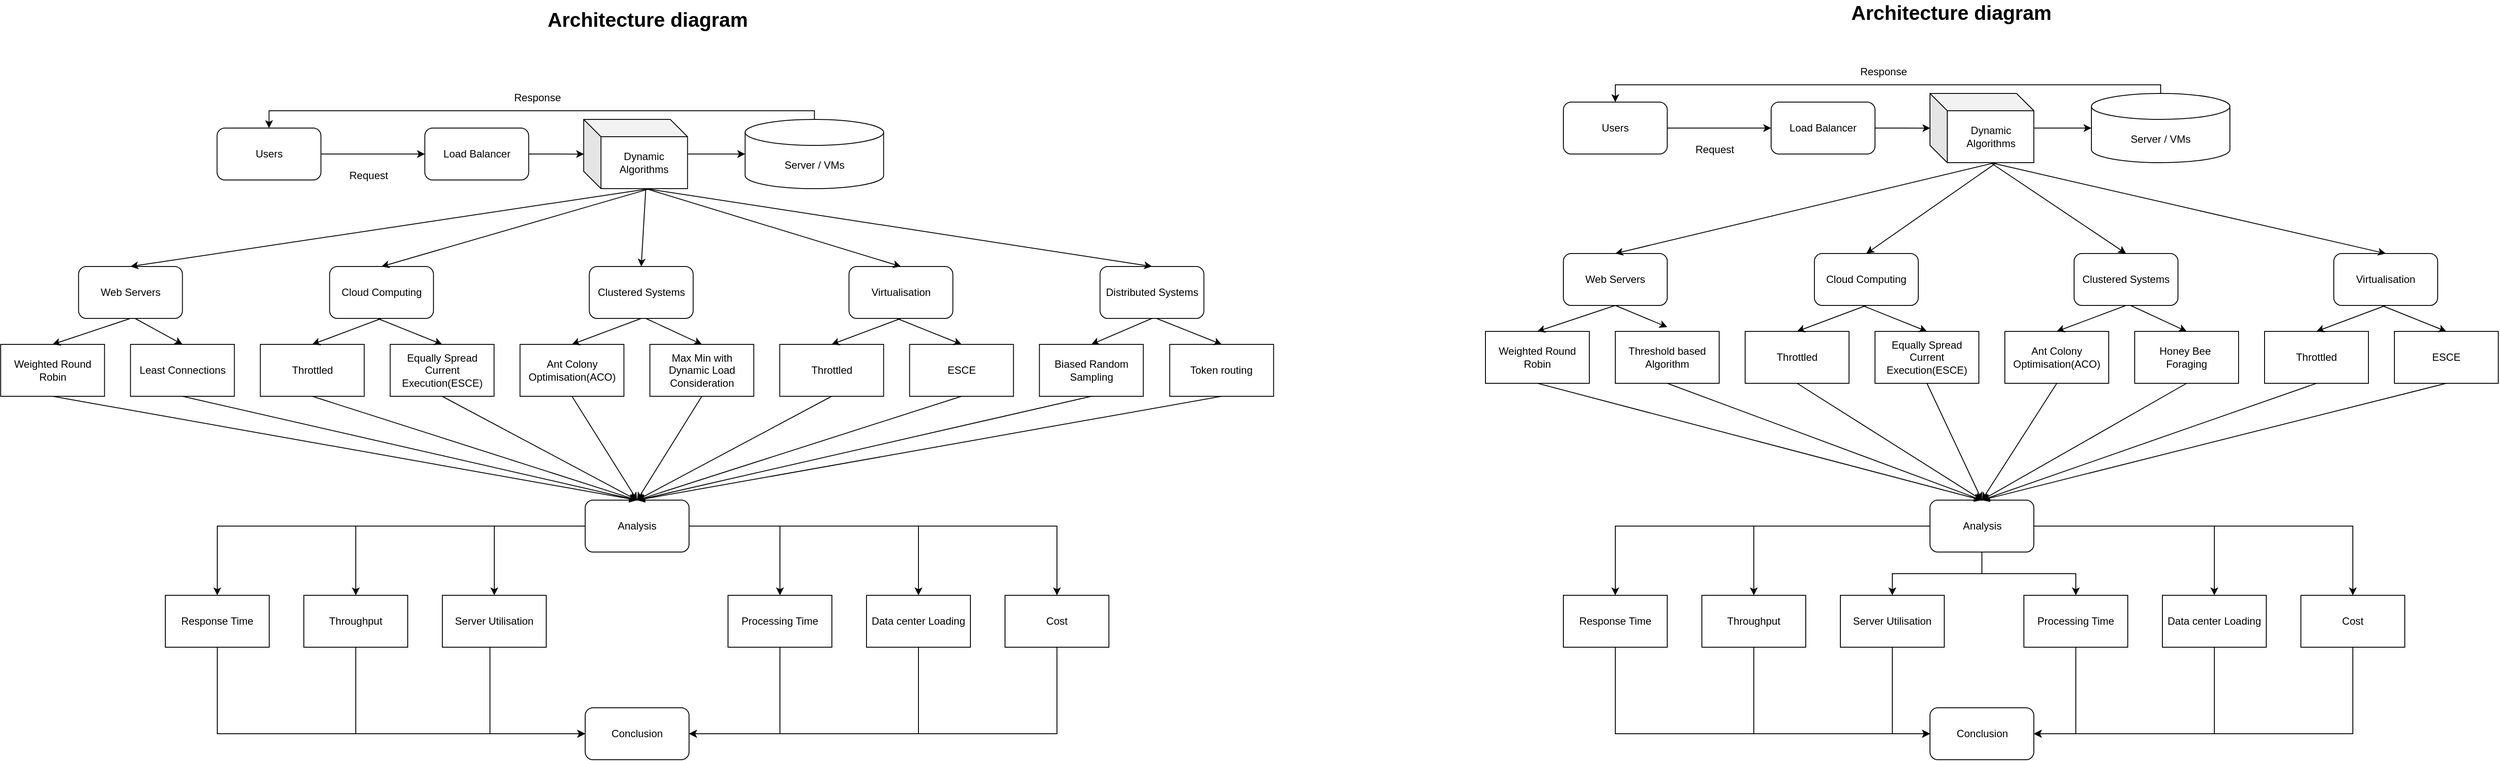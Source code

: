 <mxfile version="24.8.3">
  <diagram name="Page-1" id="WzYiXAockqKhET3a69w2">
    <mxGraphModel dx="2998" dy="2618" grid="0" gridSize="10" guides="1" tooltips="1" connect="1" arrows="1" fold="1" page="1" pageScale="1" pageWidth="827" pageHeight="1169" math="0" shadow="0">
      <root>
        <mxCell id="0" />
        <mxCell id="1" parent="0" />
        <mxCell id="MZUq7S5t8qdFrX7I3EnC-7" style="edgeStyle=orthogonalEdgeStyle;rounded=0;orthogonalLoop=1;jettySize=auto;html=1;entryX=0;entryY=0.5;entryDx=0;entryDy=0;" parent="1" source="MZUq7S5t8qdFrX7I3EnC-1" target="MZUq7S5t8qdFrX7I3EnC-2" edge="1">
          <mxGeometry relative="1" as="geometry" />
        </mxCell>
        <mxCell id="MZUq7S5t8qdFrX7I3EnC-1" value="Users" style="rounded=1;whiteSpace=wrap;html=1;" parent="1" vertex="1">
          <mxGeometry x="-35.25" y="-50" width="120" height="60" as="geometry" />
        </mxCell>
        <mxCell id="MZUq7S5t8qdFrX7I3EnC-2" value="Load Balancer" style="rounded=1;whiteSpace=wrap;html=1;" parent="1" vertex="1">
          <mxGeometry x="204.75" y="-50" width="120" height="60" as="geometry" />
        </mxCell>
        <mxCell id="MZUq7S5t8qdFrX7I3EnC-20" style="edgeStyle=orthogonalEdgeStyle;rounded=0;orthogonalLoop=1;jettySize=auto;html=1;entryX=0.5;entryY=0;entryDx=0;entryDy=0;" parent="1" source="MZUq7S5t8qdFrX7I3EnC-10" target="MZUq7S5t8qdFrX7I3EnC-12" edge="1">
          <mxGeometry relative="1" as="geometry" />
        </mxCell>
        <mxCell id="MZUq7S5t8qdFrX7I3EnC-21" style="edgeStyle=orthogonalEdgeStyle;rounded=0;orthogonalLoop=1;jettySize=auto;html=1;entryX=0.5;entryY=0;entryDx=0;entryDy=0;" parent="1" source="MZUq7S5t8qdFrX7I3EnC-10" target="MZUq7S5t8qdFrX7I3EnC-13" edge="1">
          <mxGeometry relative="1" as="geometry" />
        </mxCell>
        <mxCell id="MZUq7S5t8qdFrX7I3EnC-22" style="edgeStyle=orthogonalEdgeStyle;rounded=0;orthogonalLoop=1;jettySize=auto;html=1;entryX=0.5;entryY=0;entryDx=0;entryDy=0;" parent="1" source="MZUq7S5t8qdFrX7I3EnC-10" target="MZUq7S5t8qdFrX7I3EnC-14" edge="1">
          <mxGeometry relative="1" as="geometry" />
        </mxCell>
        <mxCell id="MZUq7S5t8qdFrX7I3EnC-23" style="edgeStyle=orthogonalEdgeStyle;rounded=0;orthogonalLoop=1;jettySize=auto;html=1;entryX=0.5;entryY=0;entryDx=0;entryDy=0;" parent="1" source="MZUq7S5t8qdFrX7I3EnC-10" target="MZUq7S5t8qdFrX7I3EnC-16" edge="1">
          <mxGeometry relative="1" as="geometry" />
        </mxCell>
        <mxCell id="MZUq7S5t8qdFrX7I3EnC-25" style="edgeStyle=orthogonalEdgeStyle;rounded=0;orthogonalLoop=1;jettySize=auto;html=1;entryX=0.5;entryY=0;entryDx=0;entryDy=0;" parent="1" source="MZUq7S5t8qdFrX7I3EnC-10" target="MZUq7S5t8qdFrX7I3EnC-18" edge="1">
          <mxGeometry relative="1" as="geometry" />
        </mxCell>
        <mxCell id="MZUq7S5t8qdFrX7I3EnC-26" style="edgeStyle=orthogonalEdgeStyle;rounded=0;orthogonalLoop=1;jettySize=auto;html=1;entryX=0.5;entryY=0;entryDx=0;entryDy=0;" parent="1" source="MZUq7S5t8qdFrX7I3EnC-10" target="MZUq7S5t8qdFrX7I3EnC-19" edge="1">
          <mxGeometry relative="1" as="geometry" />
        </mxCell>
        <mxCell id="MZUq7S5t8qdFrX7I3EnC-10" value="Analysis" style="rounded=1;whiteSpace=wrap;html=1;" parent="1" vertex="1">
          <mxGeometry x="390" y="380" width="120" height="60" as="geometry" />
        </mxCell>
        <mxCell id="MZUq7S5t8qdFrX7I3EnC-30" style="edgeStyle=orthogonalEdgeStyle;rounded=0;orthogonalLoop=1;jettySize=auto;html=1;entryX=0;entryY=0.5;entryDx=0;entryDy=0;" parent="1" source="MZUq7S5t8qdFrX7I3EnC-12" target="MZUq7S5t8qdFrX7I3EnC-29" edge="1">
          <mxGeometry relative="1" as="geometry">
            <Array as="points">
              <mxPoint x="-35" y="650" />
            </Array>
          </mxGeometry>
        </mxCell>
        <mxCell id="MZUq7S5t8qdFrX7I3EnC-12" value="Response Time" style="rounded=0;whiteSpace=wrap;html=1;" parent="1" vertex="1">
          <mxGeometry x="-95" y="490" width="120" height="60" as="geometry" />
        </mxCell>
        <mxCell id="MZUq7S5t8qdFrX7I3EnC-31" style="edgeStyle=orthogonalEdgeStyle;rounded=0;orthogonalLoop=1;jettySize=auto;html=1;" parent="1" source="MZUq7S5t8qdFrX7I3EnC-13" edge="1">
          <mxGeometry relative="1" as="geometry">
            <mxPoint x="390" y="650" as="targetPoint" />
            <Array as="points">
              <mxPoint x="125" y="650" />
            </Array>
          </mxGeometry>
        </mxCell>
        <mxCell id="MZUq7S5t8qdFrX7I3EnC-13" value="Throughput" style="rounded=0;whiteSpace=wrap;html=1;" parent="1" vertex="1">
          <mxGeometry x="65" y="490" width="120" height="60" as="geometry" />
        </mxCell>
        <mxCell id="MZUq7S5t8qdFrX7I3EnC-32" style="edgeStyle=orthogonalEdgeStyle;rounded=0;orthogonalLoop=1;jettySize=auto;html=1;entryX=0;entryY=0.5;entryDx=0;entryDy=0;" parent="1" source="MZUq7S5t8qdFrX7I3EnC-14" target="MZUq7S5t8qdFrX7I3EnC-29" edge="1">
          <mxGeometry relative="1" as="geometry">
            <Array as="points">
              <mxPoint x="280" y="650" />
            </Array>
          </mxGeometry>
        </mxCell>
        <mxCell id="MZUq7S5t8qdFrX7I3EnC-14" value="Server Utilisation" style="rounded=0;whiteSpace=wrap;html=1;" parent="1" vertex="1">
          <mxGeometry x="225" y="490" width="120" height="60" as="geometry" />
        </mxCell>
        <mxCell id="MZUq7S5t8qdFrX7I3EnC-34" style="edgeStyle=orthogonalEdgeStyle;rounded=0;orthogonalLoop=1;jettySize=auto;html=1;entryX=1;entryY=0.5;entryDx=0;entryDy=0;" parent="1" source="MZUq7S5t8qdFrX7I3EnC-16" target="MZUq7S5t8qdFrX7I3EnC-29" edge="1">
          <mxGeometry relative="1" as="geometry">
            <Array as="points">
              <mxPoint x="615" y="650" />
            </Array>
          </mxGeometry>
        </mxCell>
        <mxCell id="MZUq7S5t8qdFrX7I3EnC-16" value="Processing Time" style="rounded=0;whiteSpace=wrap;html=1;" parent="1" vertex="1">
          <mxGeometry x="555" y="490" width="120" height="60" as="geometry" />
        </mxCell>
        <mxCell id="MZUq7S5t8qdFrX7I3EnC-35" style="edgeStyle=orthogonalEdgeStyle;rounded=0;orthogonalLoop=1;jettySize=auto;html=1;entryX=1;entryY=0.5;entryDx=0;entryDy=0;" parent="1" source="MZUq7S5t8qdFrX7I3EnC-18" target="MZUq7S5t8qdFrX7I3EnC-29" edge="1">
          <mxGeometry relative="1" as="geometry">
            <Array as="points">
              <mxPoint x="775" y="650" />
            </Array>
          </mxGeometry>
        </mxCell>
        <mxCell id="MZUq7S5t8qdFrX7I3EnC-18" value="Data center Loading" style="rounded=0;whiteSpace=wrap;html=1;" parent="1" vertex="1">
          <mxGeometry x="715" y="490" width="120" height="60" as="geometry" />
        </mxCell>
        <mxCell id="MZUq7S5t8qdFrX7I3EnC-36" style="edgeStyle=orthogonalEdgeStyle;rounded=0;orthogonalLoop=1;jettySize=auto;html=1;entryX=1;entryY=0.5;entryDx=0;entryDy=0;" parent="1" source="MZUq7S5t8qdFrX7I3EnC-19" target="MZUq7S5t8qdFrX7I3EnC-29" edge="1">
          <mxGeometry relative="1" as="geometry">
            <Array as="points">
              <mxPoint x="935" y="650" />
            </Array>
          </mxGeometry>
        </mxCell>
        <mxCell id="MZUq7S5t8qdFrX7I3EnC-19" value="Cost" style="rounded=0;whiteSpace=wrap;html=1;" parent="1" vertex="1">
          <mxGeometry x="875" y="490" width="120" height="60" as="geometry" />
        </mxCell>
        <mxCell id="MZUq7S5t8qdFrX7I3EnC-27" value="Request" style="text;html=1;align=center;verticalAlign=middle;whiteSpace=wrap;rounded=0;" parent="1" vertex="1">
          <mxGeometry x="109.75" y="-10" width="60" height="30" as="geometry" />
        </mxCell>
        <mxCell id="MZUq7S5t8qdFrX7I3EnC-28" value="Response" style="text;html=1;align=center;verticalAlign=middle;whiteSpace=wrap;rounded=0;" parent="1" vertex="1">
          <mxGeometry x="304.75" y="-100" width="60" height="30" as="geometry" />
        </mxCell>
        <mxCell id="MZUq7S5t8qdFrX7I3EnC-29" value="Conclusion" style="rounded=1;whiteSpace=wrap;html=1;" parent="1" vertex="1">
          <mxGeometry x="390" y="620" width="120" height="60" as="geometry" />
        </mxCell>
        <mxCell id="4bEfCtakOpmso9pgQ73f-5" style="edgeStyle=orthogonalEdgeStyle;rounded=0;orthogonalLoop=1;jettySize=auto;html=1;entryX=0.5;entryY=0;entryDx=0;entryDy=0;" parent="1" source="4bEfCtakOpmso9pgQ73f-1" target="MZUq7S5t8qdFrX7I3EnC-1" edge="1">
          <mxGeometry relative="1" as="geometry">
            <Array as="points">
              <mxPoint x="654.75" y="-70" />
              <mxPoint x="24.75" y="-70" />
            </Array>
          </mxGeometry>
        </mxCell>
        <mxCell id="4bEfCtakOpmso9pgQ73f-1" value="Server / VMs" style="shape=cylinder3;whiteSpace=wrap;html=1;boundedLbl=1;backgroundOutline=1;size=15;" parent="1" vertex="1">
          <mxGeometry x="574.75" y="-60" width="160" height="80" as="geometry" />
        </mxCell>
        <mxCell id="4bEfCtakOpmso9pgQ73f-2" value="Dynamic Algorithms" style="shape=cube;whiteSpace=wrap;html=1;boundedLbl=1;backgroundOutline=1;darkOpacity=0.05;darkOpacity2=0.1;" parent="1" vertex="1">
          <mxGeometry x="388.25" y="-60" width="120" height="80" as="geometry" />
        </mxCell>
        <mxCell id="4bEfCtakOpmso9pgQ73f-3" style="edgeStyle=orthogonalEdgeStyle;rounded=0;orthogonalLoop=1;jettySize=auto;html=1;entryX=0.003;entryY=0.501;entryDx=0;entryDy=0;entryPerimeter=0;" parent="1" source="MZUq7S5t8qdFrX7I3EnC-2" target="4bEfCtakOpmso9pgQ73f-2" edge="1">
          <mxGeometry relative="1" as="geometry" />
        </mxCell>
        <mxCell id="4bEfCtakOpmso9pgQ73f-4" style="edgeStyle=orthogonalEdgeStyle;rounded=0;orthogonalLoop=1;jettySize=auto;html=1;entryX=0;entryY=0.5;entryDx=0;entryDy=0;entryPerimeter=0;" parent="1" source="4bEfCtakOpmso9pgQ73f-2" target="4bEfCtakOpmso9pgQ73f-1" edge="1">
          <mxGeometry relative="1" as="geometry" />
        </mxCell>
        <mxCell id="4bEfCtakOpmso9pgQ73f-6" value="Web Servers" style="rounded=1;whiteSpace=wrap;html=1;" parent="1" vertex="1">
          <mxGeometry x="-195.25" y="110" width="120" height="60" as="geometry" />
        </mxCell>
        <mxCell id="4bEfCtakOpmso9pgQ73f-7" value="Cloud Computing" style="rounded=1;whiteSpace=wrap;html=1;" parent="1" vertex="1">
          <mxGeometry x="94.75" y="110" width="120" height="60" as="geometry" />
        </mxCell>
        <mxCell id="4bEfCtakOpmso9pgQ73f-8" value="Weighted Round Robin" style="rounded=0;whiteSpace=wrap;html=1;" parent="1" vertex="1">
          <mxGeometry x="-285.25" y="200" width="120" height="60" as="geometry" />
        </mxCell>
        <mxCell id="4bEfCtakOpmso9pgQ73f-9" value="Least Connections" style="rounded=0;whiteSpace=wrap;html=1;" parent="1" vertex="1">
          <mxGeometry x="-135.25" y="200" width="120" height="60" as="geometry" />
        </mxCell>
        <mxCell id="4bEfCtakOpmso9pgQ73f-10" value="Throttled" style="rounded=0;whiteSpace=wrap;html=1;" parent="1" vertex="1">
          <mxGeometry x="14.75" y="200" width="120" height="60" as="geometry" />
        </mxCell>
        <mxCell id="4bEfCtakOpmso9pgQ73f-11" value="Equally Spread Current Execution(ESCE)" style="rounded=0;whiteSpace=wrap;html=1;" parent="1" vertex="1">
          <mxGeometry x="164.75" y="200" width="120" height="60" as="geometry" />
        </mxCell>
        <mxCell id="4bEfCtakOpmso9pgQ73f-12" value="Clustered Systems" style="rounded=1;whiteSpace=wrap;html=1;" parent="1" vertex="1">
          <mxGeometry x="394.75" y="110" width="120" height="60" as="geometry" />
        </mxCell>
        <mxCell id="4bEfCtakOpmso9pgQ73f-13" value="Ant Colony Optimisation(ACO)" style="rounded=0;whiteSpace=wrap;html=1;" parent="1" vertex="1">
          <mxGeometry x="314.75" y="200" width="120" height="60" as="geometry" />
        </mxCell>
        <mxCell id="4bEfCtakOpmso9pgQ73f-14" value="Max Min with Dynamic Load Consideration" style="rounded=0;whiteSpace=wrap;html=1;" parent="1" vertex="1">
          <mxGeometry x="464.75" y="200" width="120" height="60" as="geometry" />
        </mxCell>
        <mxCell id="4bEfCtakOpmso9pgQ73f-15" value="Virtualisation" style="rounded=1;whiteSpace=wrap;html=1;" parent="1" vertex="1">
          <mxGeometry x="694.75" y="110" width="120" height="60" as="geometry" />
        </mxCell>
        <mxCell id="4bEfCtakOpmso9pgQ73f-16" value="Throttled" style="rounded=0;whiteSpace=wrap;html=1;" parent="1" vertex="1">
          <mxGeometry x="614.75" y="200" width="120" height="60" as="geometry" />
        </mxCell>
        <mxCell id="4bEfCtakOpmso9pgQ73f-17" value="ESCE" style="rounded=0;whiteSpace=wrap;html=1;" parent="1" vertex="1">
          <mxGeometry x="764.75" y="200" width="120" height="60" as="geometry" />
        </mxCell>
        <mxCell id="4bEfCtakOpmso9pgQ73f-18" value="Distributed Systems" style="rounded=1;whiteSpace=wrap;html=1;" parent="1" vertex="1">
          <mxGeometry x="984.75" y="110" width="120" height="60" as="geometry" />
        </mxCell>
        <mxCell id="4bEfCtakOpmso9pgQ73f-19" value="Biased Random Sampling" style="rounded=0;whiteSpace=wrap;html=1;" parent="1" vertex="1">
          <mxGeometry x="914.75" y="200" width="120" height="60" as="geometry" />
        </mxCell>
        <mxCell id="4bEfCtakOpmso9pgQ73f-20" value="Token routing" style="rounded=0;whiteSpace=wrap;html=1;" parent="1" vertex="1">
          <mxGeometry x="1065.25" y="200" width="120" height="60" as="geometry" />
        </mxCell>
        <mxCell id="4bEfCtakOpmso9pgQ73f-21" value="" style="endArrow=classic;html=1;rounded=0;exitX=0.617;exitY=1.004;exitDx=0;exitDy=0;exitPerimeter=0;entryX=0.5;entryY=0;entryDx=0;entryDy=0;" parent="1" source="4bEfCtakOpmso9pgQ73f-2" target="4bEfCtakOpmso9pgQ73f-6" edge="1">
          <mxGeometry width="50" height="50" relative="1" as="geometry">
            <mxPoint x="530" y="450" as="sourcePoint" />
            <mxPoint x="440" y="80" as="targetPoint" />
          </mxGeometry>
        </mxCell>
        <mxCell id="4bEfCtakOpmso9pgQ73f-22" value="" style="endArrow=classic;html=1;rounded=0;exitX=0.642;exitY=0.999;exitDx=0;exitDy=0;exitPerimeter=0;entryX=0.5;entryY=0;entryDx=0;entryDy=0;" parent="1" source="4bEfCtakOpmso9pgQ73f-2" target="4bEfCtakOpmso9pgQ73f-7" edge="1">
          <mxGeometry width="50" height="50" relative="1" as="geometry">
            <mxPoint x="468" y="30" as="sourcePoint" />
            <mxPoint x="-125" y="120" as="targetPoint" />
          </mxGeometry>
        </mxCell>
        <mxCell id="4bEfCtakOpmso9pgQ73f-23" value="" style="endArrow=classic;html=1;rounded=0;entryX=0.5;entryY=0;entryDx=0;entryDy=0;" parent="1" target="4bEfCtakOpmso9pgQ73f-12" edge="1">
          <mxGeometry width="50" height="50" relative="1" as="geometry">
            <mxPoint x="460" y="20" as="sourcePoint" />
            <mxPoint x="-115" y="130" as="targetPoint" />
          </mxGeometry>
        </mxCell>
        <mxCell id="4bEfCtakOpmso9pgQ73f-24" value="" style="endArrow=classic;html=1;rounded=0;entryX=0.5;entryY=0;entryDx=0;entryDy=0;" parent="1" target="4bEfCtakOpmso9pgQ73f-15" edge="1">
          <mxGeometry width="50" height="50" relative="1" as="geometry">
            <mxPoint x="460" y="20" as="sourcePoint" />
            <mxPoint x="-105" y="140" as="targetPoint" />
          </mxGeometry>
        </mxCell>
        <mxCell id="4bEfCtakOpmso9pgQ73f-25" value="" style="endArrow=classic;html=1;rounded=0;entryX=0.5;entryY=0;entryDx=0;entryDy=0;" parent="1" target="4bEfCtakOpmso9pgQ73f-18" edge="1">
          <mxGeometry width="50" height="50" relative="1" as="geometry">
            <mxPoint x="460" y="20" as="sourcePoint" />
            <mxPoint x="-95" y="150" as="targetPoint" />
          </mxGeometry>
        </mxCell>
        <mxCell id="4bEfCtakOpmso9pgQ73f-26" value="" style="endArrow=classic;html=1;rounded=0;exitX=0.5;exitY=1;exitDx=0;exitDy=0;entryX=0.5;entryY=0;entryDx=0;entryDy=0;" parent="1" source="4bEfCtakOpmso9pgQ73f-6" target="4bEfCtakOpmso9pgQ73f-8" edge="1">
          <mxGeometry width="50" height="50" relative="1" as="geometry">
            <mxPoint x="508" y="70" as="sourcePoint" />
            <mxPoint x="-85" y="160" as="targetPoint" />
          </mxGeometry>
        </mxCell>
        <mxCell id="4bEfCtakOpmso9pgQ73f-27" value="" style="endArrow=classic;html=1;rounded=0;entryX=0.5;entryY=0;entryDx=0;entryDy=0;" parent="1" target="4bEfCtakOpmso9pgQ73f-9" edge="1">
          <mxGeometry width="50" height="50" relative="1" as="geometry">
            <mxPoint x="-130" y="170" as="sourcePoint" />
            <mxPoint x="-215" y="210" as="targetPoint" />
          </mxGeometry>
        </mxCell>
        <mxCell id="4bEfCtakOpmso9pgQ73f-28" value="" style="endArrow=classic;html=1;rounded=0;entryX=0.5;entryY=0;entryDx=0;entryDy=0;exitX=0.5;exitY=1;exitDx=0;exitDy=0;" parent="1" source="4bEfCtakOpmso9pgQ73f-7" target="4bEfCtakOpmso9pgQ73f-10" edge="1">
          <mxGeometry width="50" height="50" relative="1" as="geometry">
            <mxPoint x="-120" y="180" as="sourcePoint" />
            <mxPoint x="-65" y="210" as="targetPoint" />
          </mxGeometry>
        </mxCell>
        <mxCell id="4bEfCtakOpmso9pgQ73f-29" value="" style="endArrow=classic;html=1;rounded=0;entryX=0.5;entryY=0;entryDx=0;entryDy=0;" parent="1" target="4bEfCtakOpmso9pgQ73f-11" edge="1">
          <mxGeometry width="50" height="50" relative="1" as="geometry">
            <mxPoint x="150" y="170" as="sourcePoint" />
            <mxPoint x="-55" y="220" as="targetPoint" />
          </mxGeometry>
        </mxCell>
        <mxCell id="4bEfCtakOpmso9pgQ73f-30" value="" style="endArrow=classic;html=1;rounded=0;entryX=0.5;entryY=0;entryDx=0;entryDy=0;exitX=0.5;exitY=1;exitDx=0;exitDy=0;" parent="1" source="4bEfCtakOpmso9pgQ73f-12" target="4bEfCtakOpmso9pgQ73f-13" edge="1">
          <mxGeometry width="50" height="50" relative="1" as="geometry">
            <mxPoint x="160" y="180" as="sourcePoint" />
            <mxPoint x="235" y="210" as="targetPoint" />
          </mxGeometry>
        </mxCell>
        <mxCell id="4bEfCtakOpmso9pgQ73f-31" value="" style="endArrow=classic;html=1;rounded=0;entryX=0.5;entryY=0;entryDx=0;entryDy=0;" parent="1" target="4bEfCtakOpmso9pgQ73f-14" edge="1">
          <mxGeometry width="50" height="50" relative="1" as="geometry">
            <mxPoint x="460" y="170" as="sourcePoint" />
            <mxPoint x="385" y="210" as="targetPoint" />
          </mxGeometry>
        </mxCell>
        <mxCell id="4bEfCtakOpmso9pgQ73f-32" value="" style="endArrow=classic;html=1;rounded=0;entryX=0.5;entryY=0;entryDx=0;entryDy=0;exitX=0.5;exitY=1;exitDx=0;exitDy=0;" parent="1" source="4bEfCtakOpmso9pgQ73f-15" target="4bEfCtakOpmso9pgQ73f-16" edge="1">
          <mxGeometry width="50" height="50" relative="1" as="geometry">
            <mxPoint x="470" y="180" as="sourcePoint" />
            <mxPoint x="535" y="210" as="targetPoint" />
          </mxGeometry>
        </mxCell>
        <mxCell id="4bEfCtakOpmso9pgQ73f-33" value="" style="endArrow=classic;html=1;rounded=0;entryX=0.5;entryY=0;entryDx=0;entryDy=0;" parent="1" target="4bEfCtakOpmso9pgQ73f-17" edge="1">
          <mxGeometry width="50" height="50" relative="1" as="geometry">
            <mxPoint x="750" y="170" as="sourcePoint" />
            <mxPoint x="685" y="210" as="targetPoint" />
          </mxGeometry>
        </mxCell>
        <mxCell id="4bEfCtakOpmso9pgQ73f-34" value="" style="endArrow=classic;html=1;rounded=0;entryX=0.5;entryY=0;entryDx=0;entryDy=0;exitX=0.5;exitY=1;exitDx=0;exitDy=0;" parent="1" source="4bEfCtakOpmso9pgQ73f-18" target="4bEfCtakOpmso9pgQ73f-19" edge="1">
          <mxGeometry width="50" height="50" relative="1" as="geometry">
            <mxPoint x="760" y="180" as="sourcePoint" />
            <mxPoint x="835" y="210" as="targetPoint" />
          </mxGeometry>
        </mxCell>
        <mxCell id="4bEfCtakOpmso9pgQ73f-35" value="" style="endArrow=classic;html=1;rounded=0;entryX=0.5;entryY=0;entryDx=0;entryDy=0;" parent="1" target="4bEfCtakOpmso9pgQ73f-20" edge="1">
          <mxGeometry width="50" height="50" relative="1" as="geometry">
            <mxPoint x="1050" y="170" as="sourcePoint" />
            <mxPoint x="985" y="210" as="targetPoint" />
          </mxGeometry>
        </mxCell>
        <mxCell id="4bEfCtakOpmso9pgQ73f-36" value="" style="endArrow=classic;html=1;rounded=0;entryX=0.5;entryY=0;entryDx=0;entryDy=0;exitX=0.5;exitY=1;exitDx=0;exitDy=0;" parent="1" source="4bEfCtakOpmso9pgQ73f-8" target="MZUq7S5t8qdFrX7I3EnC-10" edge="1">
          <mxGeometry width="50" height="50" relative="1" as="geometry">
            <mxPoint x="1065" y="190" as="sourcePoint" />
            <mxPoint x="995" y="220" as="targetPoint" />
          </mxGeometry>
        </mxCell>
        <mxCell id="4bEfCtakOpmso9pgQ73f-37" value="" style="endArrow=classic;html=1;rounded=0;entryX=0.5;entryY=0;entryDx=0;entryDy=0;exitX=0.5;exitY=1;exitDx=0;exitDy=0;" parent="1" source="4bEfCtakOpmso9pgQ73f-9" target="MZUq7S5t8qdFrX7I3EnC-10" edge="1">
          <mxGeometry width="50" height="50" relative="1" as="geometry">
            <mxPoint x="-215" y="270" as="sourcePoint" />
            <mxPoint x="460" y="390" as="targetPoint" />
          </mxGeometry>
        </mxCell>
        <mxCell id="4bEfCtakOpmso9pgQ73f-38" value="" style="endArrow=classic;html=1;rounded=0;entryX=0.5;entryY=0;entryDx=0;entryDy=0;exitX=0.5;exitY=1;exitDx=0;exitDy=0;" parent="1" source="4bEfCtakOpmso9pgQ73f-10" target="MZUq7S5t8qdFrX7I3EnC-10" edge="1">
          <mxGeometry width="50" height="50" relative="1" as="geometry">
            <mxPoint x="-205" y="280" as="sourcePoint" />
            <mxPoint x="470" y="400" as="targetPoint" />
          </mxGeometry>
        </mxCell>
        <mxCell id="4bEfCtakOpmso9pgQ73f-39" value="" style="endArrow=classic;html=1;rounded=0;exitX=0.5;exitY=1;exitDx=0;exitDy=0;" parent="1" source="4bEfCtakOpmso9pgQ73f-11" edge="1">
          <mxGeometry width="50" height="50" relative="1" as="geometry">
            <mxPoint x="85" y="270" as="sourcePoint" />
            <mxPoint x="450" y="380" as="targetPoint" />
          </mxGeometry>
        </mxCell>
        <mxCell id="4bEfCtakOpmso9pgQ73f-40" value="" style="endArrow=classic;html=1;rounded=0;exitX=0.5;exitY=1;exitDx=0;exitDy=0;" parent="1" source="4bEfCtakOpmso9pgQ73f-13" edge="1">
          <mxGeometry width="50" height="50" relative="1" as="geometry">
            <mxPoint x="235" y="270" as="sourcePoint" />
            <mxPoint x="450" y="380" as="targetPoint" />
          </mxGeometry>
        </mxCell>
        <mxCell id="4bEfCtakOpmso9pgQ73f-41" value="" style="endArrow=classic;html=1;rounded=0;exitX=0.5;exitY=1;exitDx=0;exitDy=0;" parent="1" source="4bEfCtakOpmso9pgQ73f-14" edge="1">
          <mxGeometry width="50" height="50" relative="1" as="geometry">
            <mxPoint x="385" y="270" as="sourcePoint" />
            <mxPoint x="450" y="380" as="targetPoint" />
          </mxGeometry>
        </mxCell>
        <mxCell id="4bEfCtakOpmso9pgQ73f-42" value="" style="endArrow=classic;html=1;rounded=0;exitX=0.5;exitY=1;exitDx=0;exitDy=0;" parent="1" source="4bEfCtakOpmso9pgQ73f-16" edge="1">
          <mxGeometry width="50" height="50" relative="1" as="geometry">
            <mxPoint x="535" y="270" as="sourcePoint" />
            <mxPoint x="450" y="380" as="targetPoint" />
          </mxGeometry>
        </mxCell>
        <mxCell id="4bEfCtakOpmso9pgQ73f-43" value="" style="endArrow=classic;html=1;rounded=0;exitX=0.5;exitY=1;exitDx=0;exitDy=0;entryX=0.5;entryY=0;entryDx=0;entryDy=0;" parent="1" source="4bEfCtakOpmso9pgQ73f-17" target="MZUq7S5t8qdFrX7I3EnC-10" edge="1">
          <mxGeometry width="50" height="50" relative="1" as="geometry">
            <mxPoint x="545" y="280" as="sourcePoint" />
            <mxPoint x="480" y="400" as="targetPoint" />
          </mxGeometry>
        </mxCell>
        <mxCell id="4bEfCtakOpmso9pgQ73f-44" value="" style="endArrow=classic;html=1;rounded=0;exitX=0.5;exitY=1;exitDx=0;exitDy=0;entryX=0.5;entryY=0;entryDx=0;entryDy=0;" parent="1" source="4bEfCtakOpmso9pgQ73f-19" target="MZUq7S5t8qdFrX7I3EnC-10" edge="1">
          <mxGeometry width="50" height="50" relative="1" as="geometry">
            <mxPoint x="835" y="270" as="sourcePoint" />
            <mxPoint x="460" y="390" as="targetPoint" />
          </mxGeometry>
        </mxCell>
        <mxCell id="4bEfCtakOpmso9pgQ73f-45" value="" style="endArrow=classic;html=1;rounded=0;exitX=0.5;exitY=1;exitDx=0;exitDy=0;" parent="1" source="4bEfCtakOpmso9pgQ73f-20" edge="1">
          <mxGeometry width="50" height="50" relative="1" as="geometry">
            <mxPoint x="985" y="270" as="sourcePoint" />
            <mxPoint x="450" y="380" as="targetPoint" />
          </mxGeometry>
        </mxCell>
        <mxCell id="4bEfCtakOpmso9pgQ73f-46" value="Architecture diagram&amp;nbsp;" style="text;html=1;align=center;verticalAlign=middle;whiteSpace=wrap;rounded=0;fontStyle=1;fontSize=23;" parent="1" vertex="1">
          <mxGeometry x="225" y="-190" width="480.87" height="30" as="geometry" />
        </mxCell>
        <mxCell id="9rAH03l01DtmjKHsXDX6-1" style="edgeStyle=orthogonalEdgeStyle;rounded=0;orthogonalLoop=1;jettySize=auto;html=1;entryX=0;entryY=0.5;entryDx=0;entryDy=0;" edge="1" parent="1" source="9rAH03l01DtmjKHsXDX6-2" target="9rAH03l01DtmjKHsXDX6-3">
          <mxGeometry relative="1" as="geometry" />
        </mxCell>
        <mxCell id="9rAH03l01DtmjKHsXDX6-2" value="Users" style="rounded=1;whiteSpace=wrap;html=1;" vertex="1" parent="1">
          <mxGeometry x="1520" y="-80" width="120" height="60" as="geometry" />
        </mxCell>
        <mxCell id="9rAH03l01DtmjKHsXDX6-3" value="Load Balancer" style="rounded=1;whiteSpace=wrap;html=1;" vertex="1" parent="1">
          <mxGeometry x="1760" y="-80" width="120" height="60" as="geometry" />
        </mxCell>
        <mxCell id="9rAH03l01DtmjKHsXDX6-4" style="edgeStyle=orthogonalEdgeStyle;rounded=0;orthogonalLoop=1;jettySize=auto;html=1;entryX=0.5;entryY=0;entryDx=0;entryDy=0;" edge="1" parent="1" source="9rAH03l01DtmjKHsXDX6-10" target="9rAH03l01DtmjKHsXDX6-12">
          <mxGeometry relative="1" as="geometry" />
        </mxCell>
        <mxCell id="9rAH03l01DtmjKHsXDX6-5" style="edgeStyle=orthogonalEdgeStyle;rounded=0;orthogonalLoop=1;jettySize=auto;html=1;entryX=0.5;entryY=0;entryDx=0;entryDy=0;" edge="1" parent="1" source="9rAH03l01DtmjKHsXDX6-10" target="9rAH03l01DtmjKHsXDX6-14">
          <mxGeometry relative="1" as="geometry" />
        </mxCell>
        <mxCell id="9rAH03l01DtmjKHsXDX6-6" style="edgeStyle=orthogonalEdgeStyle;rounded=0;orthogonalLoop=1;jettySize=auto;html=1;entryX=0.5;entryY=0;entryDx=0;entryDy=0;" edge="1" parent="1" source="9rAH03l01DtmjKHsXDX6-10" target="9rAH03l01DtmjKHsXDX6-16">
          <mxGeometry relative="1" as="geometry" />
        </mxCell>
        <mxCell id="9rAH03l01DtmjKHsXDX6-7" style="edgeStyle=orthogonalEdgeStyle;rounded=0;orthogonalLoop=1;jettySize=auto;html=1;entryX=0.5;entryY=0;entryDx=0;entryDy=0;" edge="1" parent="1" source="9rAH03l01DtmjKHsXDX6-10" target="9rAH03l01DtmjKHsXDX6-18">
          <mxGeometry relative="1" as="geometry" />
        </mxCell>
        <mxCell id="9rAH03l01DtmjKHsXDX6-8" style="edgeStyle=orthogonalEdgeStyle;rounded=0;orthogonalLoop=1;jettySize=auto;html=1;entryX=0.5;entryY=0;entryDx=0;entryDy=0;" edge="1" parent="1" source="9rAH03l01DtmjKHsXDX6-10" target="9rAH03l01DtmjKHsXDX6-20">
          <mxGeometry relative="1" as="geometry" />
        </mxCell>
        <mxCell id="9rAH03l01DtmjKHsXDX6-9" style="edgeStyle=orthogonalEdgeStyle;rounded=0;orthogonalLoop=1;jettySize=auto;html=1;entryX=0.5;entryY=0;entryDx=0;entryDy=0;" edge="1" parent="1" source="9rAH03l01DtmjKHsXDX6-10" target="9rAH03l01DtmjKHsXDX6-22">
          <mxGeometry relative="1" as="geometry" />
        </mxCell>
        <mxCell id="9rAH03l01DtmjKHsXDX6-10" value="Analysis" style="rounded=1;whiteSpace=wrap;html=1;" vertex="1" parent="1">
          <mxGeometry x="1943.5" y="380" width="120" height="60" as="geometry" />
        </mxCell>
        <mxCell id="9rAH03l01DtmjKHsXDX6-81" style="edgeStyle=orthogonalEdgeStyle;rounded=0;orthogonalLoop=1;jettySize=auto;html=1;entryX=0;entryY=0.5;entryDx=0;entryDy=0;" edge="1" parent="1" source="9rAH03l01DtmjKHsXDX6-12" target="9rAH03l01DtmjKHsXDX6-25">
          <mxGeometry relative="1" as="geometry">
            <Array as="points">
              <mxPoint x="1580" y="650" />
            </Array>
          </mxGeometry>
        </mxCell>
        <mxCell id="9rAH03l01DtmjKHsXDX6-12" value="Response Time" style="rounded=0;whiteSpace=wrap;html=1;" vertex="1" parent="1">
          <mxGeometry x="1520" y="490" width="120" height="60" as="geometry" />
        </mxCell>
        <mxCell id="9rAH03l01DtmjKHsXDX6-82" style="edgeStyle=orthogonalEdgeStyle;rounded=0;orthogonalLoop=1;jettySize=auto;html=1;entryX=0;entryY=0.5;entryDx=0;entryDy=0;" edge="1" parent="1" source="9rAH03l01DtmjKHsXDX6-14" target="9rAH03l01DtmjKHsXDX6-25">
          <mxGeometry relative="1" as="geometry">
            <Array as="points">
              <mxPoint x="1740" y="650" />
            </Array>
          </mxGeometry>
        </mxCell>
        <mxCell id="9rAH03l01DtmjKHsXDX6-14" value="Throughput" style="rounded=0;whiteSpace=wrap;html=1;" vertex="1" parent="1">
          <mxGeometry x="1680" y="490" width="120" height="60" as="geometry" />
        </mxCell>
        <mxCell id="9rAH03l01DtmjKHsXDX6-83" style="edgeStyle=orthogonalEdgeStyle;rounded=0;orthogonalLoop=1;jettySize=auto;html=1;entryX=0;entryY=0.5;entryDx=0;entryDy=0;" edge="1" parent="1" source="9rAH03l01DtmjKHsXDX6-16" target="9rAH03l01DtmjKHsXDX6-25">
          <mxGeometry relative="1" as="geometry" />
        </mxCell>
        <mxCell id="9rAH03l01DtmjKHsXDX6-16" value="Server Utilisation" style="rounded=0;whiteSpace=wrap;html=1;" vertex="1" parent="1">
          <mxGeometry x="1840" y="490" width="120" height="60" as="geometry" />
        </mxCell>
        <mxCell id="9rAH03l01DtmjKHsXDX6-84" style="edgeStyle=orthogonalEdgeStyle;rounded=0;orthogonalLoop=1;jettySize=auto;html=1;entryX=1;entryY=0.5;entryDx=0;entryDy=0;" edge="1" parent="1" source="9rAH03l01DtmjKHsXDX6-18" target="9rAH03l01DtmjKHsXDX6-25">
          <mxGeometry relative="1" as="geometry" />
        </mxCell>
        <mxCell id="9rAH03l01DtmjKHsXDX6-18" value="Processing Time" style="rounded=0;whiteSpace=wrap;html=1;" vertex="1" parent="1">
          <mxGeometry x="2052" y="490" width="120" height="60" as="geometry" />
        </mxCell>
        <mxCell id="9rAH03l01DtmjKHsXDX6-85" style="edgeStyle=orthogonalEdgeStyle;rounded=0;orthogonalLoop=1;jettySize=auto;html=1;entryX=1;entryY=0.5;entryDx=0;entryDy=0;" edge="1" parent="1" source="9rAH03l01DtmjKHsXDX6-20" target="9rAH03l01DtmjKHsXDX6-25">
          <mxGeometry relative="1" as="geometry">
            <Array as="points">
              <mxPoint x="2272" y="650" />
            </Array>
          </mxGeometry>
        </mxCell>
        <mxCell id="9rAH03l01DtmjKHsXDX6-20" value="Data center Loading" style="rounded=0;whiteSpace=wrap;html=1;" vertex="1" parent="1">
          <mxGeometry x="2212" y="490" width="120" height="60" as="geometry" />
        </mxCell>
        <mxCell id="9rAH03l01DtmjKHsXDX6-86" style="edgeStyle=orthogonalEdgeStyle;rounded=0;orthogonalLoop=1;jettySize=auto;html=1;entryX=1;entryY=0.5;entryDx=0;entryDy=0;" edge="1" parent="1" source="9rAH03l01DtmjKHsXDX6-22" target="9rAH03l01DtmjKHsXDX6-25">
          <mxGeometry relative="1" as="geometry">
            <Array as="points">
              <mxPoint x="2432" y="650" />
            </Array>
          </mxGeometry>
        </mxCell>
        <mxCell id="9rAH03l01DtmjKHsXDX6-22" value="Cost" style="rounded=0;whiteSpace=wrap;html=1;" vertex="1" parent="1">
          <mxGeometry x="2372" y="490" width="120" height="60" as="geometry" />
        </mxCell>
        <mxCell id="9rAH03l01DtmjKHsXDX6-23" value="Request" style="text;html=1;align=center;verticalAlign=middle;whiteSpace=wrap;rounded=0;" vertex="1" parent="1">
          <mxGeometry x="1665" y="-40" width="60" height="30" as="geometry" />
        </mxCell>
        <mxCell id="9rAH03l01DtmjKHsXDX6-24" value="Response" style="text;html=1;align=center;verticalAlign=middle;whiteSpace=wrap;rounded=0;" vertex="1" parent="1">
          <mxGeometry x="1860" y="-130" width="60" height="30" as="geometry" />
        </mxCell>
        <mxCell id="9rAH03l01DtmjKHsXDX6-25" value="Conclusion" style="rounded=1;whiteSpace=wrap;html=1;" vertex="1" parent="1">
          <mxGeometry x="1943.5" y="620" width="120" height="60" as="geometry" />
        </mxCell>
        <mxCell id="9rAH03l01DtmjKHsXDX6-26" style="edgeStyle=orthogonalEdgeStyle;rounded=0;orthogonalLoop=1;jettySize=auto;html=1;entryX=0.5;entryY=0;entryDx=0;entryDy=0;" edge="1" parent="1" source="9rAH03l01DtmjKHsXDX6-27" target="9rAH03l01DtmjKHsXDX6-2">
          <mxGeometry relative="1" as="geometry">
            <Array as="points">
              <mxPoint x="2210" y="-100" />
              <mxPoint x="1580" y="-100" />
            </Array>
          </mxGeometry>
        </mxCell>
        <mxCell id="9rAH03l01DtmjKHsXDX6-27" value="Server / VMs" style="shape=cylinder3;whiteSpace=wrap;html=1;boundedLbl=1;backgroundOutline=1;size=15;" vertex="1" parent="1">
          <mxGeometry x="2130" y="-90" width="160" height="80" as="geometry" />
        </mxCell>
        <mxCell id="9rAH03l01DtmjKHsXDX6-28" value="Dynamic Algorithms" style="shape=cube;whiteSpace=wrap;html=1;boundedLbl=1;backgroundOutline=1;darkOpacity=0.05;darkOpacity2=0.1;" vertex="1" parent="1">
          <mxGeometry x="1943.5" y="-90" width="120" height="80" as="geometry" />
        </mxCell>
        <mxCell id="9rAH03l01DtmjKHsXDX6-29" style="edgeStyle=orthogonalEdgeStyle;rounded=0;orthogonalLoop=1;jettySize=auto;html=1;entryX=0.003;entryY=0.501;entryDx=0;entryDy=0;entryPerimeter=0;" edge="1" parent="1" source="9rAH03l01DtmjKHsXDX6-3" target="9rAH03l01DtmjKHsXDX6-28">
          <mxGeometry relative="1" as="geometry" />
        </mxCell>
        <mxCell id="9rAH03l01DtmjKHsXDX6-30" style="edgeStyle=orthogonalEdgeStyle;rounded=0;orthogonalLoop=1;jettySize=auto;html=1;entryX=0;entryY=0.5;entryDx=0;entryDy=0;entryPerimeter=0;" edge="1" parent="1" source="9rAH03l01DtmjKHsXDX6-28" target="9rAH03l01DtmjKHsXDX6-27">
          <mxGeometry relative="1" as="geometry" />
        </mxCell>
        <mxCell id="9rAH03l01DtmjKHsXDX6-31" value="Web Servers" style="rounded=1;whiteSpace=wrap;html=1;" vertex="1" parent="1">
          <mxGeometry x="1520" y="95" width="120" height="60" as="geometry" />
        </mxCell>
        <mxCell id="9rAH03l01DtmjKHsXDX6-32" value="Cloud Computing" style="rounded=1;whiteSpace=wrap;html=1;" vertex="1" parent="1">
          <mxGeometry x="1810" y="95" width="120" height="60" as="geometry" />
        </mxCell>
        <mxCell id="9rAH03l01DtmjKHsXDX6-33" value="Weighted Round Robin" style="rounded=0;whiteSpace=wrap;html=1;" vertex="1" parent="1">
          <mxGeometry x="1430" y="185" width="120" height="60" as="geometry" />
        </mxCell>
        <mxCell id="9rAH03l01DtmjKHsXDX6-35" value="Throttled" style="rounded=0;whiteSpace=wrap;html=1;" vertex="1" parent="1">
          <mxGeometry x="1730" y="185" width="120" height="60" as="geometry" />
        </mxCell>
        <mxCell id="9rAH03l01DtmjKHsXDX6-36" value="Equally Spread Current Execution(ESCE)" style="rounded=0;whiteSpace=wrap;html=1;" vertex="1" parent="1">
          <mxGeometry x="1880" y="185" width="120" height="60" as="geometry" />
        </mxCell>
        <mxCell id="9rAH03l01DtmjKHsXDX6-37" value="Clustered Systems" style="rounded=1;whiteSpace=wrap;html=1;" vertex="1" parent="1">
          <mxGeometry x="2110" y="95" width="120" height="60" as="geometry" />
        </mxCell>
        <mxCell id="9rAH03l01DtmjKHsXDX6-38" value="Ant Colony Optimisation(ACO)" style="rounded=0;whiteSpace=wrap;html=1;" vertex="1" parent="1">
          <mxGeometry x="2030" y="185" width="120" height="60" as="geometry" />
        </mxCell>
        <mxCell id="9rAH03l01DtmjKHsXDX6-39" value="Honey Bee&amp;nbsp;&lt;div&gt;Foraging&lt;/div&gt;" style="rounded=0;whiteSpace=wrap;html=1;" vertex="1" parent="1">
          <mxGeometry x="2180" y="185" width="120" height="60" as="geometry" />
        </mxCell>
        <mxCell id="9rAH03l01DtmjKHsXDX6-40" value="Virtualisation" style="rounded=1;whiteSpace=wrap;html=1;" vertex="1" parent="1">
          <mxGeometry x="2410" y="95" width="120" height="60" as="geometry" />
        </mxCell>
        <mxCell id="9rAH03l01DtmjKHsXDX6-41" value="Throttled" style="rounded=0;whiteSpace=wrap;html=1;" vertex="1" parent="1">
          <mxGeometry x="2330" y="185" width="120" height="60" as="geometry" />
        </mxCell>
        <mxCell id="9rAH03l01DtmjKHsXDX6-42" value="ESCE" style="rounded=0;whiteSpace=wrap;html=1;" vertex="1" parent="1">
          <mxGeometry x="2480" y="185" width="120" height="60" as="geometry" />
        </mxCell>
        <mxCell id="9rAH03l01DtmjKHsXDX6-46" value="" style="endArrow=classic;html=1;rounded=0;exitX=0.617;exitY=1.004;exitDx=0;exitDy=0;exitPerimeter=0;entryX=0.5;entryY=0;entryDx=0;entryDy=0;" edge="1" parent="1" source="9rAH03l01DtmjKHsXDX6-28" target="9rAH03l01DtmjKHsXDX6-31">
          <mxGeometry width="50" height="50" relative="1" as="geometry">
            <mxPoint x="2245.25" y="435" as="sourcePoint" />
            <mxPoint x="2155.25" y="65" as="targetPoint" />
          </mxGeometry>
        </mxCell>
        <mxCell id="9rAH03l01DtmjKHsXDX6-47" value="" style="endArrow=classic;html=1;rounded=0;exitX=0.642;exitY=0.999;exitDx=0;exitDy=0;exitPerimeter=0;entryX=0.5;entryY=0;entryDx=0;entryDy=0;" edge="1" parent="1" source="9rAH03l01DtmjKHsXDX6-28" target="9rAH03l01DtmjKHsXDX6-32">
          <mxGeometry width="50" height="50" relative="1" as="geometry">
            <mxPoint x="2183.25" y="15" as="sourcePoint" />
            <mxPoint x="1590.25" y="105" as="targetPoint" />
          </mxGeometry>
        </mxCell>
        <mxCell id="9rAH03l01DtmjKHsXDX6-48" value="" style="endArrow=classic;html=1;rounded=0;entryX=0.5;entryY=0;entryDx=0;entryDy=0;exitX=0;exitY=0;exitDx=70;exitDy=80;exitPerimeter=0;" edge="1" parent="1" target="9rAH03l01DtmjKHsXDX6-37" source="9rAH03l01DtmjKHsXDX6-28">
          <mxGeometry width="50" height="50" relative="1" as="geometry">
            <mxPoint x="2175.25" y="5" as="sourcePoint" />
            <mxPoint x="1600.25" y="115" as="targetPoint" />
          </mxGeometry>
        </mxCell>
        <mxCell id="9rAH03l01DtmjKHsXDX6-49" value="" style="endArrow=classic;html=1;rounded=0;entryX=0.5;entryY=0;entryDx=0;entryDy=0;exitX=0;exitY=0;exitDx=70;exitDy=80;exitPerimeter=0;" edge="1" parent="1" target="9rAH03l01DtmjKHsXDX6-40" source="9rAH03l01DtmjKHsXDX6-28">
          <mxGeometry width="50" height="50" relative="1" as="geometry">
            <mxPoint x="2175.25" y="5" as="sourcePoint" />
            <mxPoint x="1610.25" y="125" as="targetPoint" />
          </mxGeometry>
        </mxCell>
        <mxCell id="9rAH03l01DtmjKHsXDX6-51" value="" style="endArrow=classic;html=1;rounded=0;exitX=0.5;exitY=1;exitDx=0;exitDy=0;entryX=0.5;entryY=0;entryDx=0;entryDy=0;" edge="1" parent="1" source="9rAH03l01DtmjKHsXDX6-31" target="9rAH03l01DtmjKHsXDX6-33">
          <mxGeometry width="50" height="50" relative="1" as="geometry">
            <mxPoint x="2223.25" y="55" as="sourcePoint" />
            <mxPoint x="1630.25" y="145" as="targetPoint" />
          </mxGeometry>
        </mxCell>
        <mxCell id="9rAH03l01DtmjKHsXDX6-53" value="" style="endArrow=classic;html=1;rounded=0;entryX=0.5;entryY=0;entryDx=0;entryDy=0;exitX=0.5;exitY=1;exitDx=0;exitDy=0;" edge="1" parent="1" source="9rAH03l01DtmjKHsXDX6-32" target="9rAH03l01DtmjKHsXDX6-35">
          <mxGeometry width="50" height="50" relative="1" as="geometry">
            <mxPoint x="1595.25" y="165" as="sourcePoint" />
            <mxPoint x="1650.25" y="195" as="targetPoint" />
          </mxGeometry>
        </mxCell>
        <mxCell id="9rAH03l01DtmjKHsXDX6-54" value="" style="endArrow=classic;html=1;rounded=0;entryX=0.5;entryY=0;entryDx=0;entryDy=0;" edge="1" parent="1" target="9rAH03l01DtmjKHsXDX6-36">
          <mxGeometry width="50" height="50" relative="1" as="geometry">
            <mxPoint x="1865.25" y="155" as="sourcePoint" />
            <mxPoint x="1660.25" y="205" as="targetPoint" />
          </mxGeometry>
        </mxCell>
        <mxCell id="9rAH03l01DtmjKHsXDX6-55" value="" style="endArrow=classic;html=1;rounded=0;entryX=0.5;entryY=0;entryDx=0;entryDy=0;exitX=0.5;exitY=1;exitDx=0;exitDy=0;" edge="1" parent="1" source="9rAH03l01DtmjKHsXDX6-37" target="9rAH03l01DtmjKHsXDX6-38">
          <mxGeometry width="50" height="50" relative="1" as="geometry">
            <mxPoint x="1875.25" y="165" as="sourcePoint" />
            <mxPoint x="1950.25" y="195" as="targetPoint" />
          </mxGeometry>
        </mxCell>
        <mxCell id="9rAH03l01DtmjKHsXDX6-56" value="" style="endArrow=classic;html=1;rounded=0;entryX=0.5;entryY=0;entryDx=0;entryDy=0;" edge="1" parent="1" target="9rAH03l01DtmjKHsXDX6-39">
          <mxGeometry width="50" height="50" relative="1" as="geometry">
            <mxPoint x="2175.25" y="155" as="sourcePoint" />
            <mxPoint x="2100.25" y="195" as="targetPoint" />
          </mxGeometry>
        </mxCell>
        <mxCell id="9rAH03l01DtmjKHsXDX6-57" value="" style="endArrow=classic;html=1;rounded=0;entryX=0.5;entryY=0;entryDx=0;entryDy=0;exitX=0.5;exitY=1;exitDx=0;exitDy=0;" edge="1" parent="1" source="9rAH03l01DtmjKHsXDX6-40" target="9rAH03l01DtmjKHsXDX6-41">
          <mxGeometry width="50" height="50" relative="1" as="geometry">
            <mxPoint x="2185.25" y="165" as="sourcePoint" />
            <mxPoint x="2250.25" y="195" as="targetPoint" />
          </mxGeometry>
        </mxCell>
        <mxCell id="9rAH03l01DtmjKHsXDX6-58" value="" style="endArrow=classic;html=1;rounded=0;entryX=0.5;entryY=0;entryDx=0;entryDy=0;" edge="1" parent="1" target="9rAH03l01DtmjKHsXDX6-42">
          <mxGeometry width="50" height="50" relative="1" as="geometry">
            <mxPoint x="2465.25" y="155" as="sourcePoint" />
            <mxPoint x="2400.25" y="195" as="targetPoint" />
          </mxGeometry>
        </mxCell>
        <mxCell id="9rAH03l01DtmjKHsXDX6-61" value="" style="endArrow=classic;html=1;rounded=0;entryX=0.5;entryY=0;entryDx=0;entryDy=0;exitX=0.5;exitY=1;exitDx=0;exitDy=0;" edge="1" parent="1" source="9rAH03l01DtmjKHsXDX6-33" target="9rAH03l01DtmjKHsXDX6-10">
          <mxGeometry width="50" height="50" relative="1" as="geometry">
            <mxPoint x="2780.25" y="175" as="sourcePoint" />
            <mxPoint x="2710.25" y="205" as="targetPoint" />
          </mxGeometry>
        </mxCell>
        <mxCell id="9rAH03l01DtmjKHsXDX6-63" value="" style="endArrow=classic;html=1;rounded=0;entryX=0.5;entryY=0;entryDx=0;entryDy=0;exitX=0.5;exitY=1;exitDx=0;exitDy=0;" edge="1" parent="1" source="9rAH03l01DtmjKHsXDX6-35" target="9rAH03l01DtmjKHsXDX6-10">
          <mxGeometry width="50" height="50" relative="1" as="geometry">
            <mxPoint x="1510.25" y="265" as="sourcePoint" />
            <mxPoint x="2185.25" y="385" as="targetPoint" />
          </mxGeometry>
        </mxCell>
        <mxCell id="9rAH03l01DtmjKHsXDX6-68" value="" style="endArrow=classic;html=1;rounded=0;exitX=0.5;exitY=1;exitDx=0;exitDy=0;entryX=0.5;entryY=0;entryDx=0;entryDy=0;" edge="1" parent="1" source="9rAH03l01DtmjKHsXDX6-42" target="9rAH03l01DtmjKHsXDX6-10">
          <mxGeometry width="50" height="50" relative="1" as="geometry">
            <mxPoint x="2260.25" y="265" as="sourcePoint" />
            <mxPoint x="2195.25" y="385" as="targetPoint" />
          </mxGeometry>
        </mxCell>
        <mxCell id="9rAH03l01DtmjKHsXDX6-71" value="Architecture diagram&amp;nbsp;" style="text;html=1;align=center;verticalAlign=middle;whiteSpace=wrap;rounded=0;fontStyle=1;fontSize=23;" vertex="1" parent="1">
          <mxGeometry x="1731.13" y="-198" width="480.87" height="30" as="geometry" />
        </mxCell>
        <mxCell id="9rAH03l01DtmjKHsXDX6-72" value="Threshold based&lt;div&gt;Algorithm&lt;/div&gt;" style="rounded=0;whiteSpace=wrap;html=1;" vertex="1" parent="1">
          <mxGeometry x="1580" y="185" width="120" height="60" as="geometry" />
        </mxCell>
        <mxCell id="9rAH03l01DtmjKHsXDX6-74" value="" style="endArrow=classic;html=1;rounded=0;exitX=0.5;exitY=1;exitDx=0;exitDy=0;" edge="1" parent="1" source="9rAH03l01DtmjKHsXDX6-31">
          <mxGeometry width="50" height="50" relative="1" as="geometry">
            <mxPoint x="1880" y="220" as="sourcePoint" />
            <mxPoint x="1640" y="180" as="targetPoint" />
          </mxGeometry>
        </mxCell>
        <mxCell id="9rAH03l01DtmjKHsXDX6-75" value="" style="endArrow=classic;html=1;rounded=0;exitX=0.5;exitY=1;exitDx=0;exitDy=0;entryX=0.5;entryY=0;entryDx=0;entryDy=0;" edge="1" parent="1" source="9rAH03l01DtmjKHsXDX6-72" target="9rAH03l01DtmjKHsXDX6-10">
          <mxGeometry width="50" height="50" relative="1" as="geometry">
            <mxPoint x="1950" y="220" as="sourcePoint" />
            <mxPoint x="2000" y="170" as="targetPoint" />
          </mxGeometry>
        </mxCell>
        <mxCell id="9rAH03l01DtmjKHsXDX6-77" value="" style="endArrow=classic;html=1;rounded=0;exitX=0.5;exitY=1;exitDx=0;exitDy=0;entryX=0.5;entryY=0;entryDx=0;entryDy=0;" edge="1" parent="1" source="9rAH03l01DtmjKHsXDX6-36" target="9rAH03l01DtmjKHsXDX6-10">
          <mxGeometry width="50" height="50" relative="1" as="geometry">
            <mxPoint x="2000" y="350" as="sourcePoint" />
            <mxPoint x="2090" y="300" as="targetPoint" />
          </mxGeometry>
        </mxCell>
        <mxCell id="9rAH03l01DtmjKHsXDX6-78" value="" style="endArrow=classic;html=1;rounded=0;exitX=0.5;exitY=1;exitDx=0;exitDy=0;entryX=0.5;entryY=0;entryDx=0;entryDy=0;" edge="1" parent="1" source="9rAH03l01DtmjKHsXDX6-38" target="9rAH03l01DtmjKHsXDX6-10">
          <mxGeometry width="50" height="50" relative="1" as="geometry">
            <mxPoint x="2000" y="350" as="sourcePoint" />
            <mxPoint x="2050" y="300" as="targetPoint" />
          </mxGeometry>
        </mxCell>
        <mxCell id="9rAH03l01DtmjKHsXDX6-79" value="" style="endArrow=classic;html=1;rounded=0;exitX=0.5;exitY=1;exitDx=0;exitDy=0;entryX=0.5;entryY=0;entryDx=0;entryDy=0;" edge="1" parent="1" source="9rAH03l01DtmjKHsXDX6-39" target="9rAH03l01DtmjKHsXDX6-10">
          <mxGeometry width="50" height="50" relative="1" as="geometry">
            <mxPoint x="2000" y="350" as="sourcePoint" />
            <mxPoint x="2050" y="300" as="targetPoint" />
          </mxGeometry>
        </mxCell>
        <mxCell id="9rAH03l01DtmjKHsXDX6-80" value="" style="endArrow=classic;html=1;rounded=0;exitX=0.5;exitY=1;exitDx=0;exitDy=0;entryX=0.5;entryY=0;entryDx=0;entryDy=0;" edge="1" parent="1" source="9rAH03l01DtmjKHsXDX6-41" target="9rAH03l01DtmjKHsXDX6-10">
          <mxGeometry width="50" height="50" relative="1" as="geometry">
            <mxPoint x="2000" y="350" as="sourcePoint" />
            <mxPoint x="2050" y="300" as="targetPoint" />
          </mxGeometry>
        </mxCell>
      </root>
    </mxGraphModel>
  </diagram>
</mxfile>

